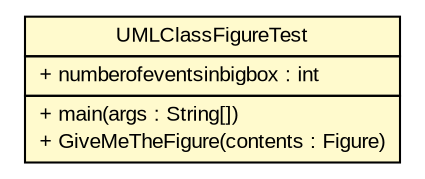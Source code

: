 #!/usr/local/bin/dot
#
# Class diagram 
# Generated by UMLGraph version 5.2 (http://www.umlgraph.org/)
#

digraph G {
	edge [fontname="arial",fontsize=10,labelfontname="arial",labelfontsize=10];
	node [fontname="arial",fontsize=10,shape=plaintext];
	nodesep=0.25;
	ranksep=0.5;
	// view.UMLClassFigureTest
	c1707 [label=<<table title="view.UMLClassFigureTest" border="0" cellborder="1" cellspacing="0" cellpadding="2" port="p" bgcolor="lemonChiffon" href="./UMLClassFigureTest.html">
		<tr><td><table border="0" cellspacing="0" cellpadding="1">
<tr><td align="center" balign="center"> UMLClassFigureTest </td></tr>
		</table></td></tr>
		<tr><td><table border="0" cellspacing="0" cellpadding="1">
<tr><td align="left" balign="left"> + numberofeventsinbigbox : int </td></tr>
		</table></td></tr>
		<tr><td><table border="0" cellspacing="0" cellpadding="1">
<tr><td align="left" balign="left"> + main(args : String[]) </td></tr>
<tr><td align="left" balign="left"> + GiveMeTheFigure(contents : Figure) </td></tr>
		</table></td></tr>
		</table>>, fontname="arial", fontcolor="black", fontsize=10.0];
}

